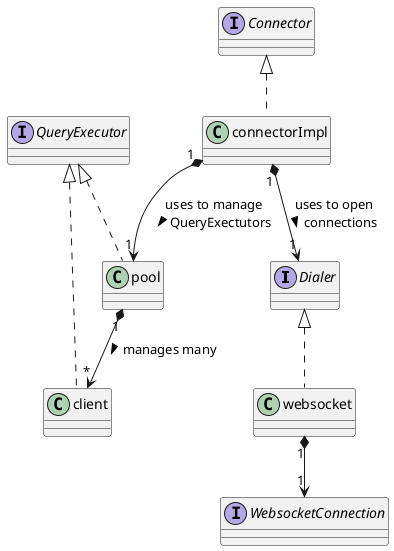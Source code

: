 @startuml
interface Dialer
Interface QueryExecutor
Interface WebsocketConnection
Interface Connector


Dialer <|..websocket
QueryExecutor <|..pool
QueryExecutor <|..client
pool "1" *--> "*" client : manages many >
connectorImpl "1" *--> "1" Dialer: uses to open\nconnections >
connectorImpl "1" *--> "1" pool: uses to manage\nQueryExectutors >
websocket "1" *--> "1" WebsocketConnection
Connector <|..connectorImpl


@enduml